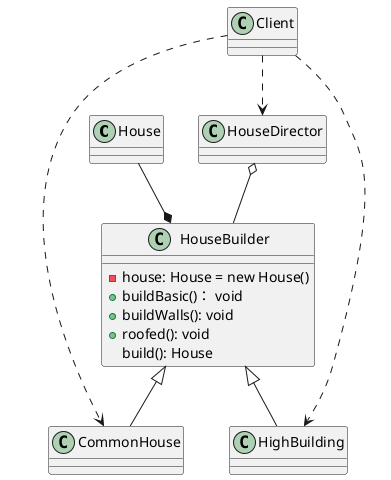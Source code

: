 @startuml

class House

class HouseBuilder
HouseBuilder : -house: House = new House()
HouseBuilder : +buildBasic()： void
HouseBuilder : +buildWalls(): void
HouseBuilder : +roofed(): void
HouseBuilder : build(): House

class CommonHouse
class HighBuilding

class HouseDirector

class Client

House --* HouseBuilder
HouseBuilder <|-- CommonHouse
HouseBuilder <|-- HighBuilding

HouseDirector o-- HouseBuilder

Client ..> HouseDirector
Client ..> CommonHouse
Client ..> HighBuilding

@enduml